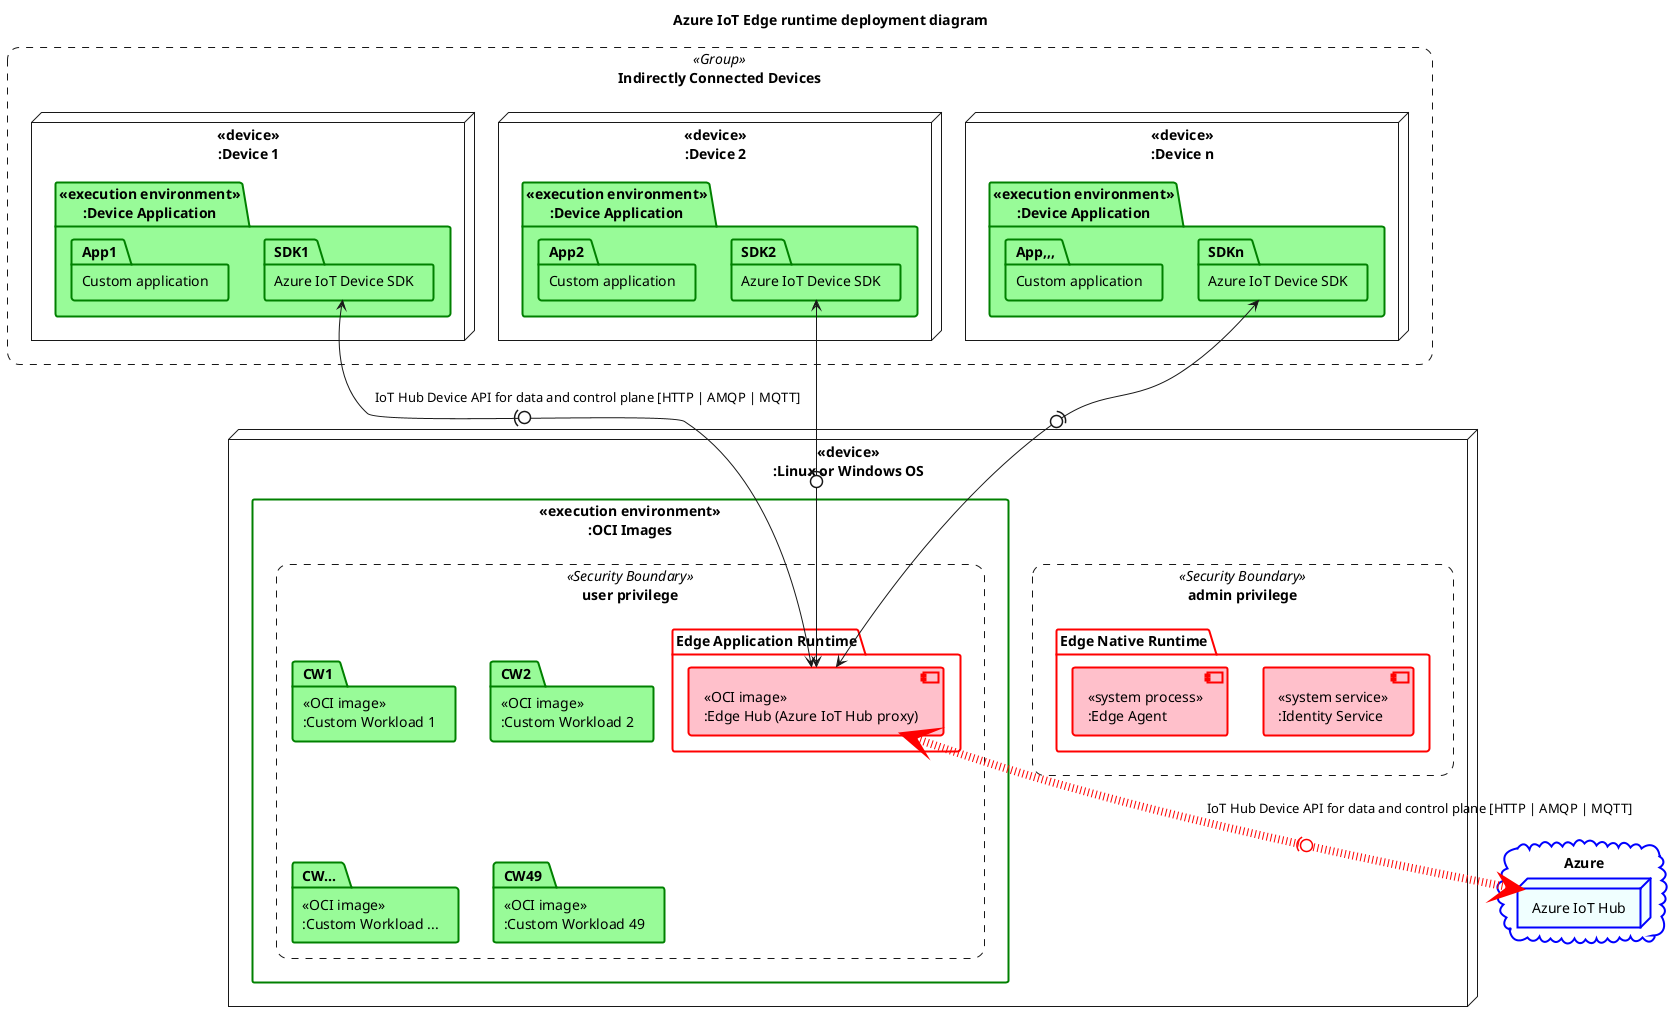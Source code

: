 @startuml

skinparam rectangle {
    roundCorner<<Security Boundary>> 25
	LineThickness<<Security Boundary>> 1
	LineColor<<Security Boundary>> black
	
	
    roundCorner<<Group>> 25
	LineThickness<<Group>> 1
	LineColor<<Group>> blue
}

title Azure IoT Edge runtime deployment diagram

cloud Azure #line:blue;line.bold;text:black { 
	node "Azure IoT Hub" as IoTHub #azure;line:blue;line.bold;text:black {
	}
}

node "<<device>>\n:Linux or Windows OS" as host {
  
	rectangle "[admin privilege]" <<Security Boundary>> #line.dashed  {
		package "Edge Native Runtime" #line:red;line.bold;text:black {
			component "<<system service>>\n:Identity Service" as edged #pink;line:red;line.bold;text:black { 
			}  
			component "<<system process>>\n:Edge Agent" as EdgeAgent #pink;line:red;line.bold;text:black { 
			}
		}
	}

	rectangle "<<execution environment>>\n:OCI Images" as OCI #line:green;line.bold;text:black { 
	
		rectangle "[user privilege]" <<Security Boundary>> #line.dashed {
			package "<<OCI image>>\n:Custom Workload 1" as CW1 #palegreen;line:green;line.bold;text:black
			package "<<OCI image>>\n:Custom Workload 2" as CW2 #palegreen;line:green;line.bold;text:black
			package "<<OCI image>>\n:Custom Workload ..." as CW... #palegreen;line:green;line.bold;text:black
			package "<<OCI image>>\n:Custom Workload 49" as CW49 #palegreen;line:green;line.bold;text:black
	
			package "Edge Application Runtime" #line:red;line.bold;text:black {
				component "<<OCI image>>\n:Edge Hub (Azure IoT Hub proxy)" as EdgeHub #pink;line:red;line.bold;text:black {  
				}
			}
		}
	}
}

rectangle "Indirectly Connected Devices" as Devices <<Group>> #line.dashed {

	
	node "<<device>>\n:Device 1" as Client1 {
		package "<<execution environment>>\n:Device Application" as DeviceApp1 #palegreen;line:green;line.bold;text:black {
			package "Azure IoT Device SDK" as SDK1 #palegreen;line:green;line.bold;text:black {
			}
			package "Custom application" as App1 #palegreen;line:green;line.bold;text:black {
			}
		}
	}

	node "<<device>>\n:Device 2" as Client2 {
		package "<<execution environment>>\n:Device Application" as DeviceApp2 #palegreen;line:green;line.bold;text:black {
			package "Azure IoT Device SDK" as SDK2 #palegreen;line:green;line.bold;text:black {
			}
			package "Custom application" as App2 #palegreen;line:green;line.bold;text:black {
			}
		}
	}

	node "<<device>>\n:Device n" as Clientn {
		package "<<execution environment>>\n:Device Application" as DeviceAppn #palegreen;line:green;line.bold;text:black {
			package "Azure IoT Device SDK" as SDKn #palegreen;line:green;line.bold;text:black {
			}
			package "Custom application" as App,,, #palegreen;line:green;line.bold;text:black {
			}
		}
	}
}


EdgeHub <.[#red,dotted,thickness=8]do(0.> IoTHub : IoT Hub Device API for data and control plane [HTTP | AMQP | MQTT]
SDK1 <-do(0-> EdgeHub : IoT Hub Device API for data and control plane [HTTP | AMQP | MQTT]
SDKn <-do(0-> EdgeHub
SDK2 <-do(0-> EdgeHub 

@enduml
